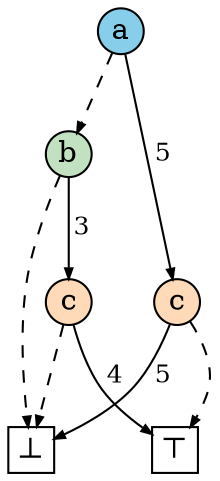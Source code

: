 
    digraph G {
       n6 [label="a", shape=circle, width=0.3, fixedsize=true, style=filled, fillcolor="skyblue"]
   n6 -> n7 [arrowhead=normal, label=" 5 ", labelangle=-30, fontsize=12, arrowsize=0.5, color="#555", fontcolor="black"]
   n7 [label="c", shape=circle, width=0.3, fixedsize=true, style=filled, fillcolor="peachpuff"]
   n7 -> n8 [arrowhead=normal, label=" 5 ", labelangle=-30, fontsize=12, arrowsize=0.5, color="#555", fontcolor="black"]
   n8 [label="⊥", shape=box, width=0.3, height=0.3, fixedsize=true]
   n7 -> n9 [arrowhead=normal, arrowsize=0.5, style=dashed, color="#555"]
   n9 [label="⊤", shape=box, width=0.3, height=0.3, fixedsize=true]
   n6 -> n10 [arrowhead=normal, arrowsize=0.5, style=dashed, color="#555"]
   n10 [label="b", shape=circle, width=0.3, fixedsize=true, style=filled, fillcolor="#C1E1C1"]
   n10 -> n11 [arrowhead=normal, label=" 3 ", labelangle=-30, fontsize=12, arrowsize=0.5, color="#555", fontcolor="black"]
   n11 [label="c", shape=circle, width=0.3, fixedsize=true, style=filled, fillcolor="peachpuff"]
   n11 -> n9 [arrowhead=normal, label=" 4 ", labelangle=-30, fontsize=12, arrowsize=0.5, color="#555", fontcolor="black"]
   n11 -> n8 [arrowhead=normal, arrowsize=0.5, style=dashed, color="#555"]
   n10 -> n8 [arrowhead=normal, arrowsize=0.5, style=dashed, color="#555"]

    }